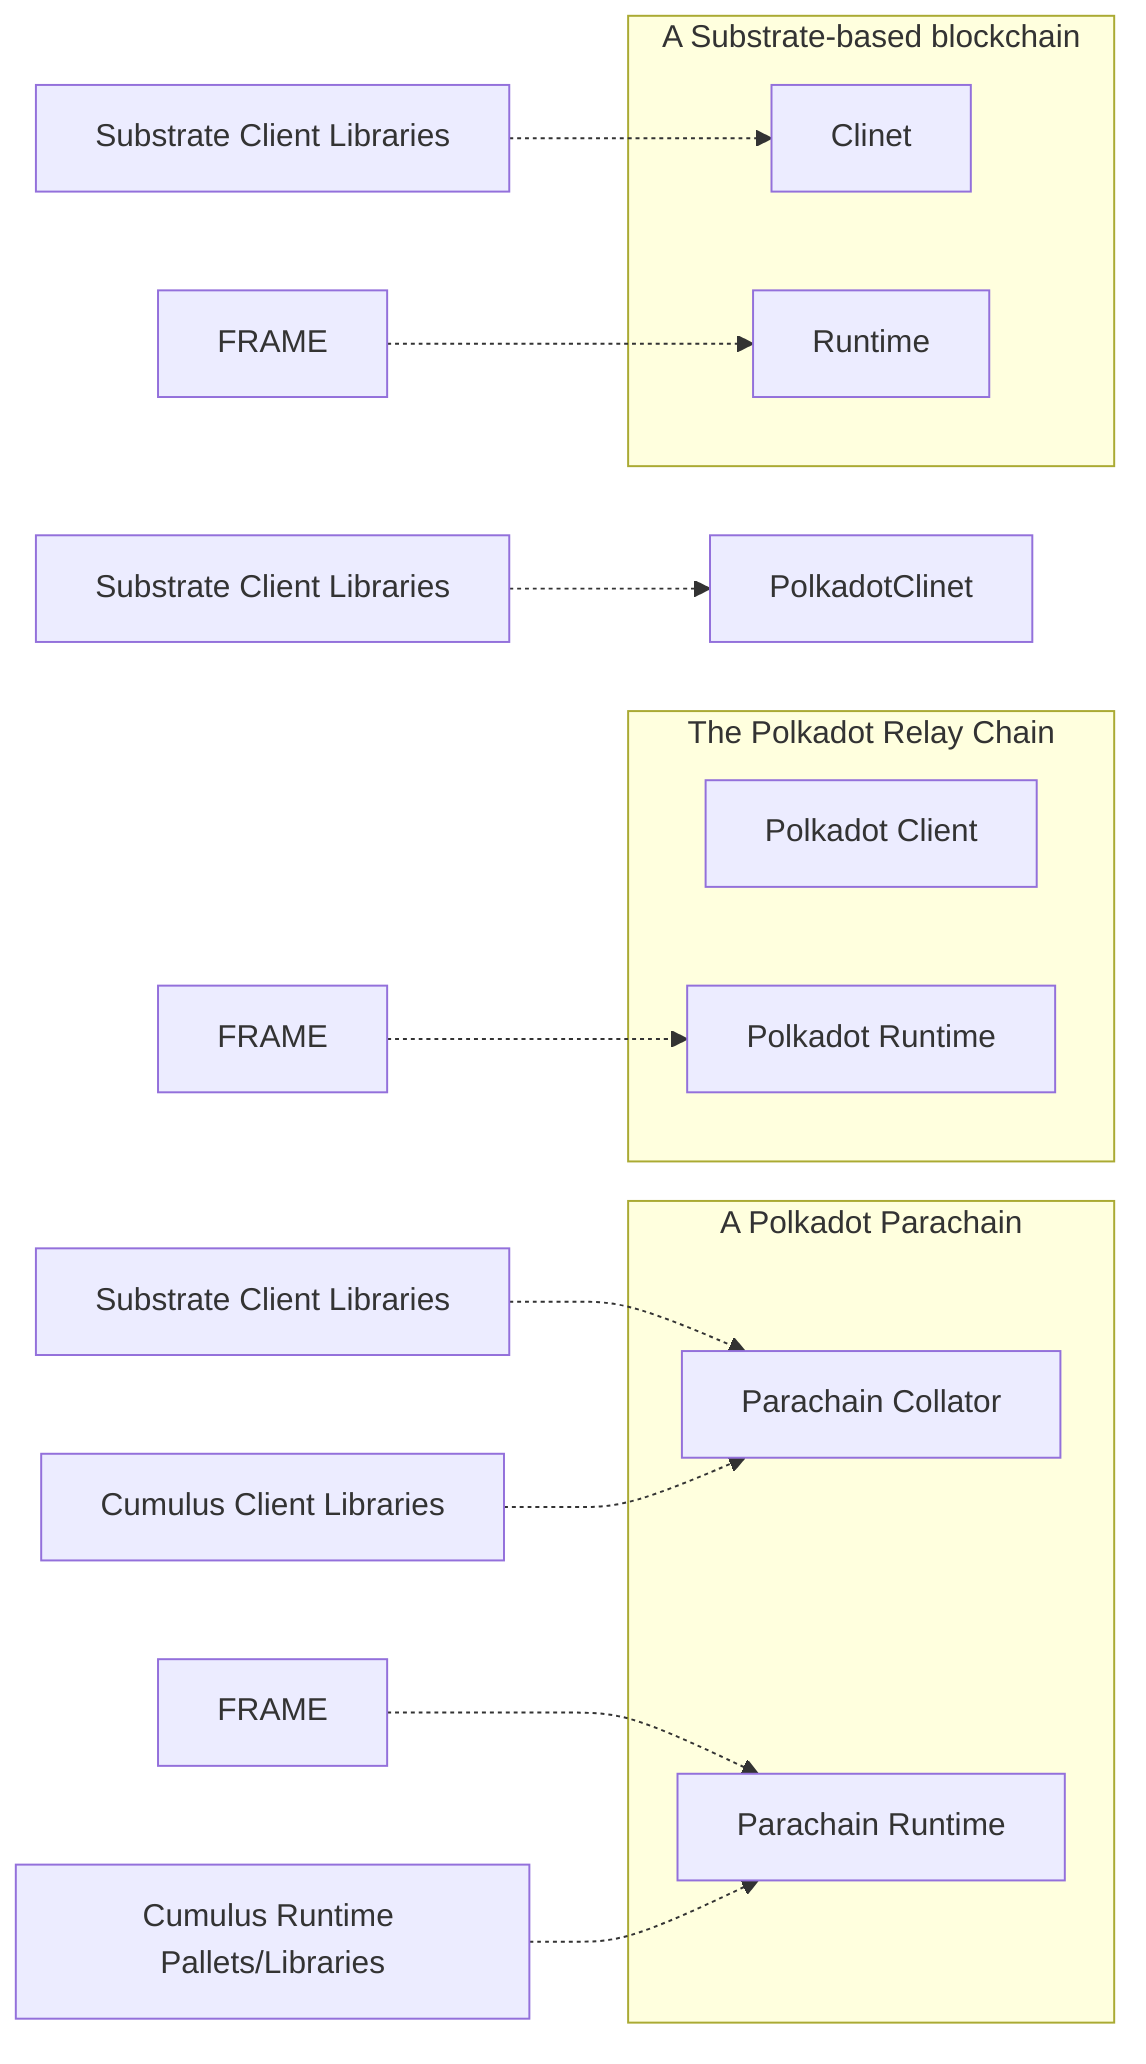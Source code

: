 flowchart LR
    subgraph Parachain[A Polkadot Parachain]
        ParachainCollator[Parachain Collator]
        ParachainRuntime[Parachain Runtime]
    end

    subgraph Polkadot[The Polkadot Relay Chain]
        PolkadotClient[Polkadot Client]
        PolkadotRuntime[Polkadot Runtime]
    end

    subgraph SubstrateChain[A Substrate-based blockchain]
        Clinet
        Runtime
    end

    FRAME1[FRAME] -.-> Runtime
    FRAME2[FRAME] -.-> PolkadotRuntime
    FRAME3[FRAME] -.-> ParachainRuntime

    Substrate1[Substrate Client Libraries] -.-> Clinet
    Substrate2[Substrate Client Libraries] -.-> PolkadotClinet
    Substrate3[Substrate Client Libraries] -.-> ParachainCollator

    Cumulus1[Cumulus Runtime Pallets/Libraries] -.-> ParachainRuntime
    Cumulus2[Cumulus Client Libraries] -.-> ParachainCollator